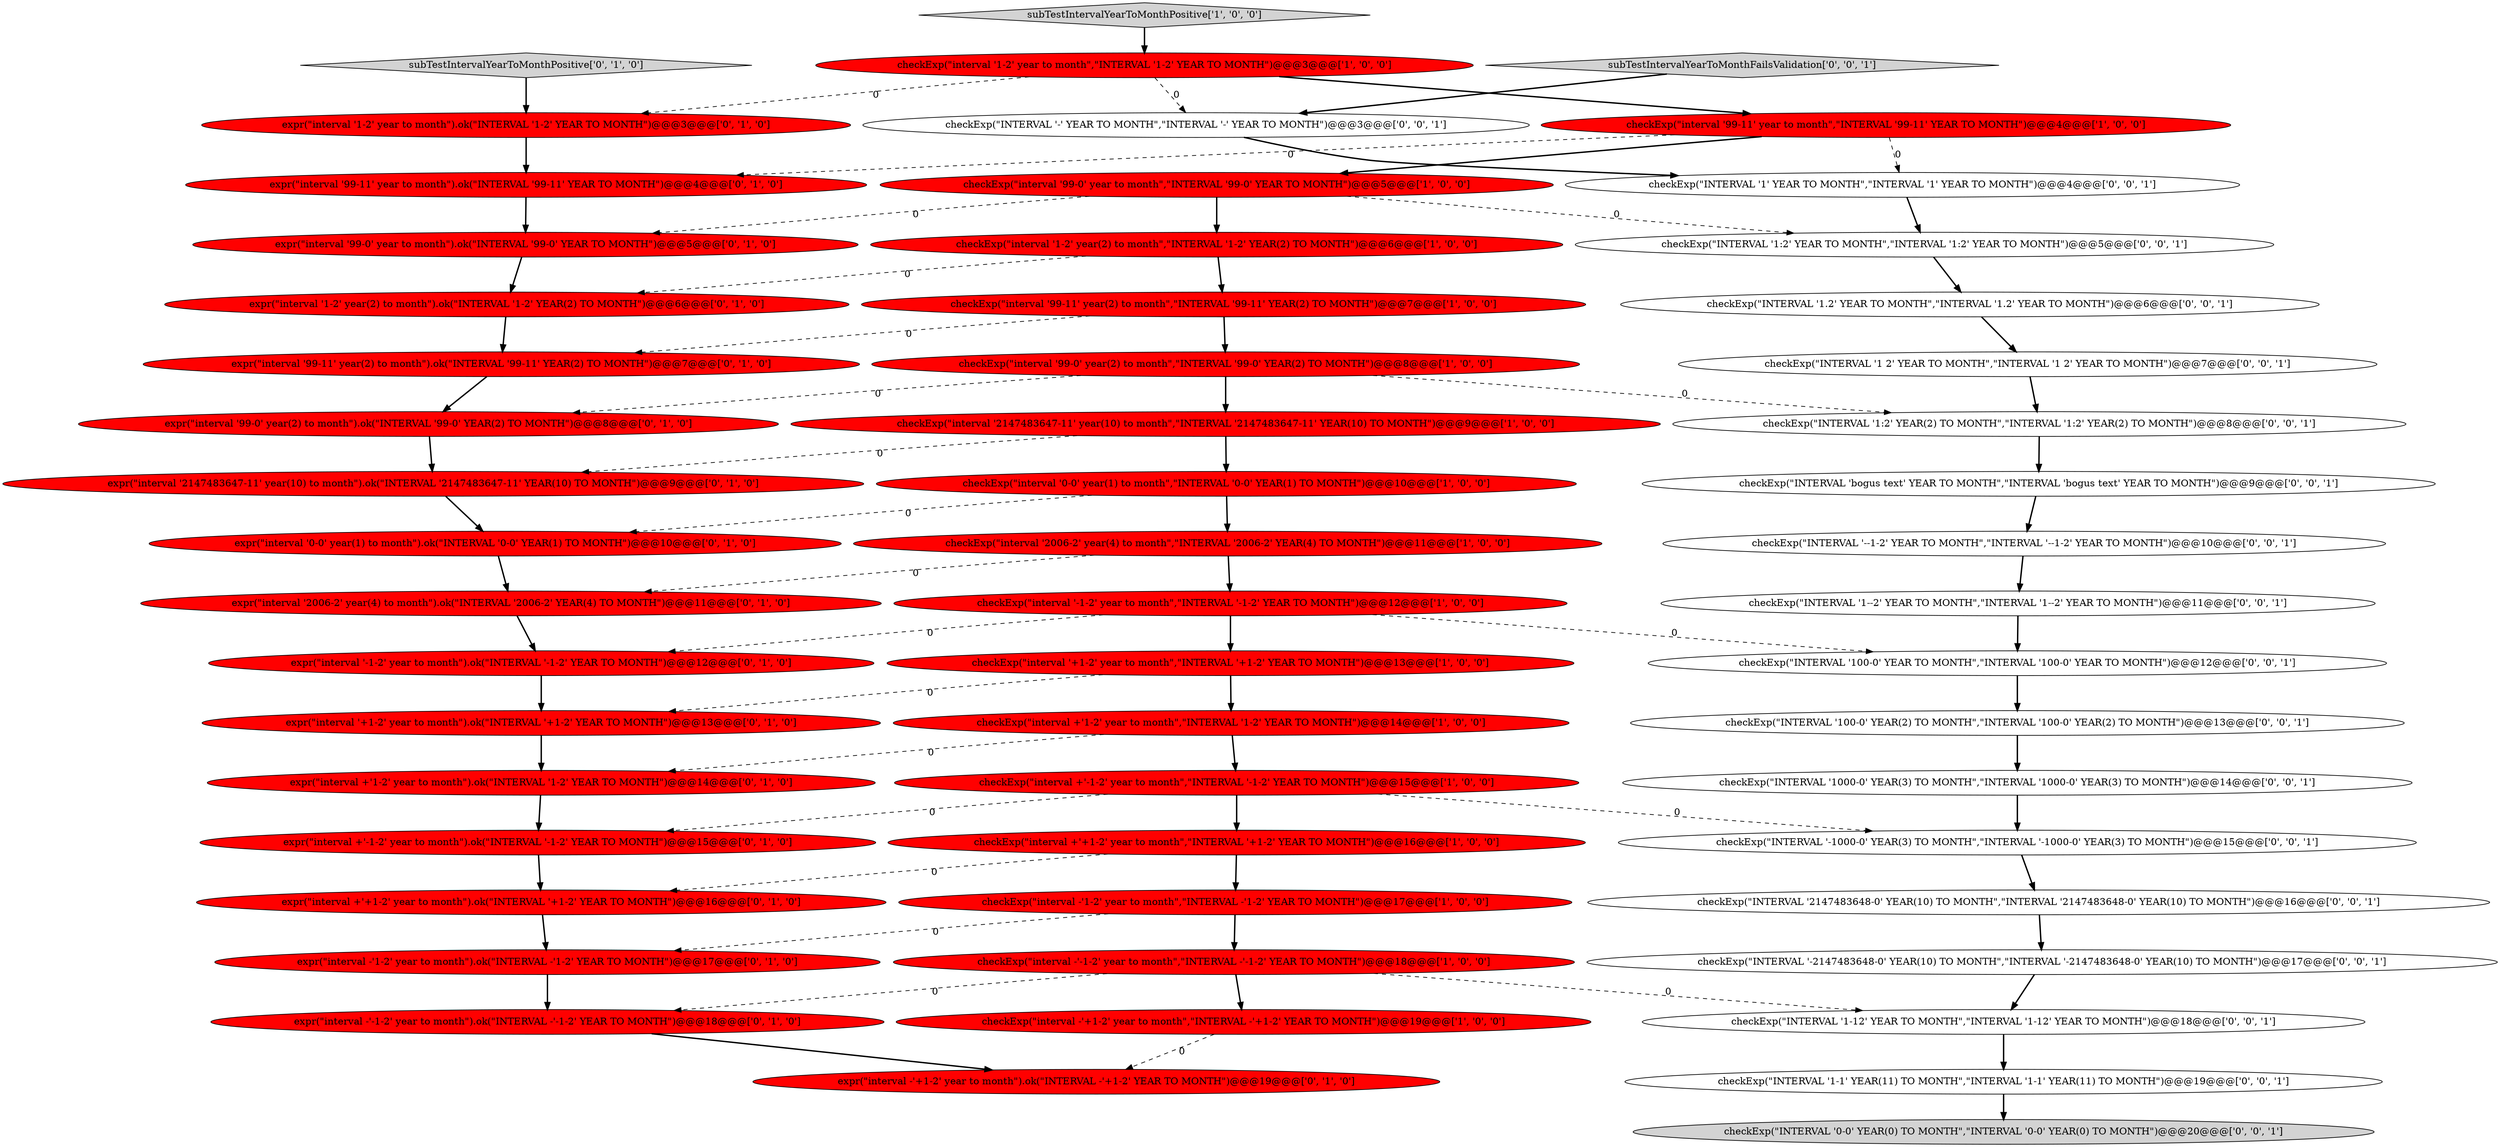 digraph {
21 [style = filled, label = "expr(\"interval '2147483647-11' year(10) to month\").ok(\"INTERVAL '2147483647-11' YEAR(10) TO MONTH\")@@@9@@@['0', '1', '0']", fillcolor = red, shape = ellipse image = "AAA1AAABBB2BBB"];
17 [style = filled, label = "checkExp(\"interval '99-0' year(2) to month\",\"INTERVAL '99-0' YEAR(2) TO MONTH\")@@@8@@@['1', '0', '0']", fillcolor = red, shape = ellipse image = "AAA1AAABBB1BBB"];
0 [style = filled, label = "checkExp(\"interval '0-0' year(1) to month\",\"INTERVAL '0-0' YEAR(1) TO MONTH\")@@@10@@@['1', '0', '0']", fillcolor = red, shape = ellipse image = "AAA1AAABBB1BBB"];
12 [style = filled, label = "checkExp(\"interval '-1-2' year to month\",\"INTERVAL '-1-2' YEAR TO MONTH\")@@@12@@@['1', '0', '0']", fillcolor = red, shape = ellipse image = "AAA1AAABBB1BBB"];
36 [style = filled, label = "checkExp(\"INTERVAL '1000-0' YEAR(3) TO MONTH\",\"INTERVAL '1000-0' YEAR(3) TO MONTH\")@@@14@@@['0', '0', '1']", fillcolor = white, shape = ellipse image = "AAA0AAABBB3BBB"];
26 [style = filled, label = "expr(\"interval -'-1-2' year to month\").ok(\"INTERVAL -'-1-2' YEAR TO MONTH\")@@@18@@@['0', '1', '0']", fillcolor = red, shape = ellipse image = "AAA1AAABBB2BBB"];
9 [style = filled, label = "subTestIntervalYearToMonthPositive['1', '0', '0']", fillcolor = lightgray, shape = diamond image = "AAA0AAABBB1BBB"];
31 [style = filled, label = "expr(\"interval '+1-2' year to month\").ok(\"INTERVAL '+1-2' YEAR TO MONTH\")@@@13@@@['0', '1', '0']", fillcolor = red, shape = ellipse image = "AAA1AAABBB2BBB"];
49 [style = filled, label = "checkExp(\"INTERVAL '1-1' YEAR(11) TO MONTH\",\"INTERVAL '1-1' YEAR(11) TO MONTH\")@@@19@@@['0', '0', '1']", fillcolor = white, shape = ellipse image = "AAA0AAABBB3BBB"];
19 [style = filled, label = "expr(\"interval +'-1-2' year to month\").ok(\"INTERVAL '-1-2' YEAR TO MONTH\")@@@15@@@['0', '1', '0']", fillcolor = red, shape = ellipse image = "AAA1AAABBB2BBB"];
37 [style = filled, label = "checkExp(\"INTERVAL '100-0' YEAR TO MONTH\",\"INTERVAL '100-0' YEAR TO MONTH\")@@@12@@@['0', '0', '1']", fillcolor = white, shape = ellipse image = "AAA0AAABBB3BBB"];
32 [style = filled, label = "expr(\"interval '99-0' year(2) to month\").ok(\"INTERVAL '99-0' YEAR(2) TO MONTH\")@@@8@@@['0', '1', '0']", fillcolor = red, shape = ellipse image = "AAA1AAABBB2BBB"];
45 [style = filled, label = "checkExp(\"INTERVAL '100-0' YEAR(2) TO MONTH\",\"INTERVAL '100-0' YEAR(2) TO MONTH\")@@@13@@@['0', '0', '1']", fillcolor = white, shape = ellipse image = "AAA0AAABBB3BBB"];
46 [style = filled, label = "checkExp(\"INTERVAL '1:2' YEAR(2) TO MONTH\",\"INTERVAL '1:2' YEAR(2) TO MONTH\")@@@8@@@['0', '0', '1']", fillcolor = white, shape = ellipse image = "AAA0AAABBB3BBB"];
8 [style = filled, label = "checkExp(\"interval '99-11' year to month\",\"INTERVAL '99-11' YEAR TO MONTH\")@@@4@@@['1', '0', '0']", fillcolor = red, shape = ellipse image = "AAA1AAABBB1BBB"];
51 [style = filled, label = "checkExp(\"INTERVAL '1--2' YEAR TO MONTH\",\"INTERVAL '1--2' YEAR TO MONTH\")@@@11@@@['0', '0', '1']", fillcolor = white, shape = ellipse image = "AAA0AAABBB3BBB"];
15 [style = filled, label = "checkExp(\"interval +'1-2' year to month\",\"INTERVAL '1-2' YEAR TO MONTH\")@@@14@@@['1', '0', '0']", fillcolor = red, shape = ellipse image = "AAA1AAABBB1BBB"];
28 [style = filled, label = "expr(\"interval +'1-2' year to month\").ok(\"INTERVAL '1-2' YEAR TO MONTH\")@@@14@@@['0', '1', '0']", fillcolor = red, shape = ellipse image = "AAA1AAABBB2BBB"];
30 [style = filled, label = "expr(\"interval '99-0' year to month\").ok(\"INTERVAL '99-0' YEAR TO MONTH\")@@@5@@@['0', '1', '0']", fillcolor = red, shape = ellipse image = "AAA1AAABBB2BBB"];
34 [style = filled, label = "expr(\"interval '2006-2' year(4) to month\").ok(\"INTERVAL '2006-2' YEAR(4) TO MONTH\")@@@11@@@['0', '1', '0']", fillcolor = red, shape = ellipse image = "AAA1AAABBB2BBB"];
1 [style = filled, label = "checkExp(\"interval '1-2' year to month\",\"INTERVAL '1-2' YEAR TO MONTH\")@@@3@@@['1', '0', '0']", fillcolor = red, shape = ellipse image = "AAA1AAABBB1BBB"];
52 [style = filled, label = "checkExp(\"INTERVAL '2147483648-0' YEAR(10) TO MONTH\",\"INTERVAL '2147483648-0' YEAR(10) TO MONTH\")@@@16@@@['0', '0', '1']", fillcolor = white, shape = ellipse image = "AAA0AAABBB3BBB"];
22 [style = filled, label = "expr(\"interval '1-2' year(2) to month\").ok(\"INTERVAL '1-2' YEAR(2) TO MONTH\")@@@6@@@['0', '1', '0']", fillcolor = red, shape = ellipse image = "AAA1AAABBB2BBB"];
41 [style = filled, label = "checkExp(\"INTERVAL '-' YEAR TO MONTH\",\"INTERVAL '-' YEAR TO MONTH\")@@@3@@@['0', '0', '1']", fillcolor = white, shape = ellipse image = "AAA0AAABBB3BBB"];
53 [style = filled, label = "checkExp(\"INTERVAL '1-12' YEAR TO MONTH\",\"INTERVAL '1-12' YEAR TO MONTH\")@@@18@@@['0', '0', '1']", fillcolor = white, shape = ellipse image = "AAA0AAABBB3BBB"];
33 [style = filled, label = "expr(\"interval +'+1-2' year to month\").ok(\"INTERVAL '+1-2' YEAR TO MONTH\")@@@16@@@['0', '1', '0']", fillcolor = red, shape = ellipse image = "AAA1AAABBB2BBB"];
10 [style = filled, label = "checkExp(\"interval +'+1-2' year to month\",\"INTERVAL '+1-2' YEAR TO MONTH\")@@@16@@@['1', '0', '0']", fillcolor = red, shape = ellipse image = "AAA1AAABBB1BBB"];
27 [style = filled, label = "expr(\"interval '99-11' year to month\").ok(\"INTERVAL '99-11' YEAR TO MONTH\")@@@4@@@['0', '1', '0']", fillcolor = red, shape = ellipse image = "AAA1AAABBB2BBB"];
39 [style = filled, label = "checkExp(\"INTERVAL '1:2' YEAR TO MONTH\",\"INTERVAL '1:2' YEAR TO MONTH\")@@@5@@@['0', '0', '1']", fillcolor = white, shape = ellipse image = "AAA0AAABBB3BBB"];
40 [style = filled, label = "checkExp(\"INTERVAL '--1-2' YEAR TO MONTH\",\"INTERVAL '--1-2' YEAR TO MONTH\")@@@10@@@['0', '0', '1']", fillcolor = white, shape = ellipse image = "AAA0AAABBB3BBB"];
43 [style = filled, label = "checkExp(\"INTERVAL '1.2' YEAR TO MONTH\",\"INTERVAL '1.2' YEAR TO MONTH\")@@@6@@@['0', '0', '1']", fillcolor = white, shape = ellipse image = "AAA0AAABBB3BBB"];
54 [style = filled, label = "subTestIntervalYearToMonthFailsValidation['0', '0', '1']", fillcolor = lightgray, shape = diamond image = "AAA0AAABBB3BBB"];
35 [style = filled, label = "expr(\"interval -'+1-2' year to month\").ok(\"INTERVAL -'+1-2' YEAR TO MONTH\")@@@19@@@['0', '1', '0']", fillcolor = red, shape = ellipse image = "AAA1AAABBB2BBB"];
18 [style = filled, label = "expr(\"interval '1-2' year to month\").ok(\"INTERVAL '1-2' YEAR TO MONTH\")@@@3@@@['0', '1', '0']", fillcolor = red, shape = ellipse image = "AAA1AAABBB2BBB"];
2 [style = filled, label = "checkExp(\"interval '2147483647-11' year(10) to month\",\"INTERVAL '2147483647-11' YEAR(10) TO MONTH\")@@@9@@@['1', '0', '0']", fillcolor = red, shape = ellipse image = "AAA1AAABBB1BBB"];
47 [style = filled, label = "checkExp(\"INTERVAL '-2147483648-0' YEAR(10) TO MONTH\",\"INTERVAL '-2147483648-0' YEAR(10) TO MONTH\")@@@17@@@['0', '0', '1']", fillcolor = white, shape = ellipse image = "AAA0AAABBB3BBB"];
20 [style = filled, label = "expr(\"interval '-1-2' year to month\").ok(\"INTERVAL '-1-2' YEAR TO MONTH\")@@@12@@@['0', '1', '0']", fillcolor = red, shape = ellipse image = "AAA1AAABBB2BBB"];
23 [style = filled, label = "expr(\"interval '99-11' year(2) to month\").ok(\"INTERVAL '99-11' YEAR(2) TO MONTH\")@@@7@@@['0', '1', '0']", fillcolor = red, shape = ellipse image = "AAA1AAABBB2BBB"];
11 [style = filled, label = "checkExp(\"interval '+1-2' year to month\",\"INTERVAL '+1-2' YEAR TO MONTH\")@@@13@@@['1', '0', '0']", fillcolor = red, shape = ellipse image = "AAA1AAABBB1BBB"];
50 [style = filled, label = "checkExp(\"INTERVAL '1 2' YEAR TO MONTH\",\"INTERVAL '1 2' YEAR TO MONTH\")@@@7@@@['0', '0', '1']", fillcolor = white, shape = ellipse image = "AAA0AAABBB3BBB"];
7 [style = filled, label = "checkExp(\"interval '1-2' year(2) to month\",\"INTERVAL '1-2' YEAR(2) TO MONTH\")@@@6@@@['1', '0', '0']", fillcolor = red, shape = ellipse image = "AAA1AAABBB1BBB"];
42 [style = filled, label = "checkExp(\"INTERVAL '1' YEAR TO MONTH\",\"INTERVAL '1' YEAR TO MONTH\")@@@4@@@['0', '0', '1']", fillcolor = white, shape = ellipse image = "AAA0AAABBB3BBB"];
29 [style = filled, label = "expr(\"interval '0-0' year(1) to month\").ok(\"INTERVAL '0-0' YEAR(1) TO MONTH\")@@@10@@@['0', '1', '0']", fillcolor = red, shape = ellipse image = "AAA1AAABBB2BBB"];
3 [style = filled, label = "checkExp(\"interval -'+1-2' year to month\",\"INTERVAL -'+1-2' YEAR TO MONTH\")@@@19@@@['1', '0', '0']", fillcolor = red, shape = ellipse image = "AAA1AAABBB1BBB"];
24 [style = filled, label = "expr(\"interval -'1-2' year to month\").ok(\"INTERVAL -'1-2' YEAR TO MONTH\")@@@17@@@['0', '1', '0']", fillcolor = red, shape = ellipse image = "AAA1AAABBB2BBB"];
25 [style = filled, label = "subTestIntervalYearToMonthPositive['0', '1', '0']", fillcolor = lightgray, shape = diamond image = "AAA0AAABBB2BBB"];
38 [style = filled, label = "checkExp(\"INTERVAL '-1000-0' YEAR(3) TO MONTH\",\"INTERVAL '-1000-0' YEAR(3) TO MONTH\")@@@15@@@['0', '0', '1']", fillcolor = white, shape = ellipse image = "AAA0AAABBB3BBB"];
44 [style = filled, label = "checkExp(\"INTERVAL 'bogus text' YEAR TO MONTH\",\"INTERVAL 'bogus text' YEAR TO MONTH\")@@@9@@@['0', '0', '1']", fillcolor = white, shape = ellipse image = "AAA0AAABBB3BBB"];
16 [style = filled, label = "checkExp(\"interval -'-1-2' year to month\",\"INTERVAL -'-1-2' YEAR TO MONTH\")@@@18@@@['1', '0', '0']", fillcolor = red, shape = ellipse image = "AAA1AAABBB1BBB"];
4 [style = filled, label = "checkExp(\"interval +'-1-2' year to month\",\"INTERVAL '-1-2' YEAR TO MONTH\")@@@15@@@['1', '0', '0']", fillcolor = red, shape = ellipse image = "AAA1AAABBB1BBB"];
14 [style = filled, label = "checkExp(\"interval '2006-2' year(4) to month\",\"INTERVAL '2006-2' YEAR(4) TO MONTH\")@@@11@@@['1', '0', '0']", fillcolor = red, shape = ellipse image = "AAA1AAABBB1BBB"];
13 [style = filled, label = "checkExp(\"interval '99-11' year(2) to month\",\"INTERVAL '99-11' YEAR(2) TO MONTH\")@@@7@@@['1', '0', '0']", fillcolor = red, shape = ellipse image = "AAA1AAABBB1BBB"];
48 [style = filled, label = "checkExp(\"INTERVAL '0-0' YEAR(0) TO MONTH\",\"INTERVAL '0-0' YEAR(0) TO MONTH\")@@@20@@@['0', '0', '1']", fillcolor = lightgray, shape = ellipse image = "AAA0AAABBB3BBB"];
5 [style = filled, label = "checkExp(\"interval -'1-2' year to month\",\"INTERVAL -'1-2' YEAR TO MONTH\")@@@17@@@['1', '0', '0']", fillcolor = red, shape = ellipse image = "AAA1AAABBB1BBB"];
6 [style = filled, label = "checkExp(\"interval '99-0' year to month\",\"INTERVAL '99-0' YEAR TO MONTH\")@@@5@@@['1', '0', '0']", fillcolor = red, shape = ellipse image = "AAA1AAABBB1BBB"];
7->13 [style = bold, label=""];
19->33 [style = bold, label=""];
4->10 [style = bold, label=""];
16->3 [style = bold, label=""];
46->44 [style = bold, label=""];
47->53 [style = bold, label=""];
30->22 [style = bold, label=""];
32->21 [style = bold, label=""];
1->8 [style = bold, label=""];
43->50 [style = bold, label=""];
34->20 [style = bold, label=""];
12->20 [style = dashed, label="0"];
15->28 [style = dashed, label="0"];
3->35 [style = dashed, label="0"];
14->34 [style = dashed, label="0"];
12->37 [style = dashed, label="0"];
38->52 [style = bold, label=""];
4->38 [style = dashed, label="0"];
50->46 [style = bold, label=""];
40->51 [style = bold, label=""];
27->30 [style = bold, label=""];
42->39 [style = bold, label=""];
12->11 [style = bold, label=""];
25->18 [style = bold, label=""];
39->43 [style = bold, label=""];
44->40 [style = bold, label=""];
23->32 [style = bold, label=""];
45->36 [style = bold, label=""];
49->48 [style = bold, label=""];
5->24 [style = dashed, label="0"];
17->32 [style = dashed, label="0"];
8->6 [style = bold, label=""];
20->31 [style = bold, label=""];
1->18 [style = dashed, label="0"];
10->33 [style = dashed, label="0"];
54->41 [style = bold, label=""];
1->41 [style = dashed, label="0"];
29->34 [style = bold, label=""];
13->23 [style = dashed, label="0"];
22->23 [style = bold, label=""];
16->53 [style = dashed, label="0"];
11->15 [style = bold, label=""];
8->42 [style = dashed, label="0"];
5->16 [style = bold, label=""];
53->49 [style = bold, label=""];
16->26 [style = dashed, label="0"];
24->26 [style = bold, label=""];
13->17 [style = bold, label=""];
0->14 [style = bold, label=""];
2->0 [style = bold, label=""];
51->37 [style = bold, label=""];
21->29 [style = bold, label=""];
52->47 [style = bold, label=""];
10->5 [style = bold, label=""];
17->2 [style = bold, label=""];
18->27 [style = bold, label=""];
2->21 [style = dashed, label="0"];
11->31 [style = dashed, label="0"];
33->24 [style = bold, label=""];
17->46 [style = dashed, label="0"];
14->12 [style = bold, label=""];
26->35 [style = bold, label=""];
15->4 [style = bold, label=""];
28->19 [style = bold, label=""];
0->29 [style = dashed, label="0"];
8->27 [style = dashed, label="0"];
4->19 [style = dashed, label="0"];
37->45 [style = bold, label=""];
6->30 [style = dashed, label="0"];
31->28 [style = bold, label=""];
36->38 [style = bold, label=""];
6->7 [style = bold, label=""];
9->1 [style = bold, label=""];
7->22 [style = dashed, label="0"];
6->39 [style = dashed, label="0"];
41->42 [style = bold, label=""];
}
